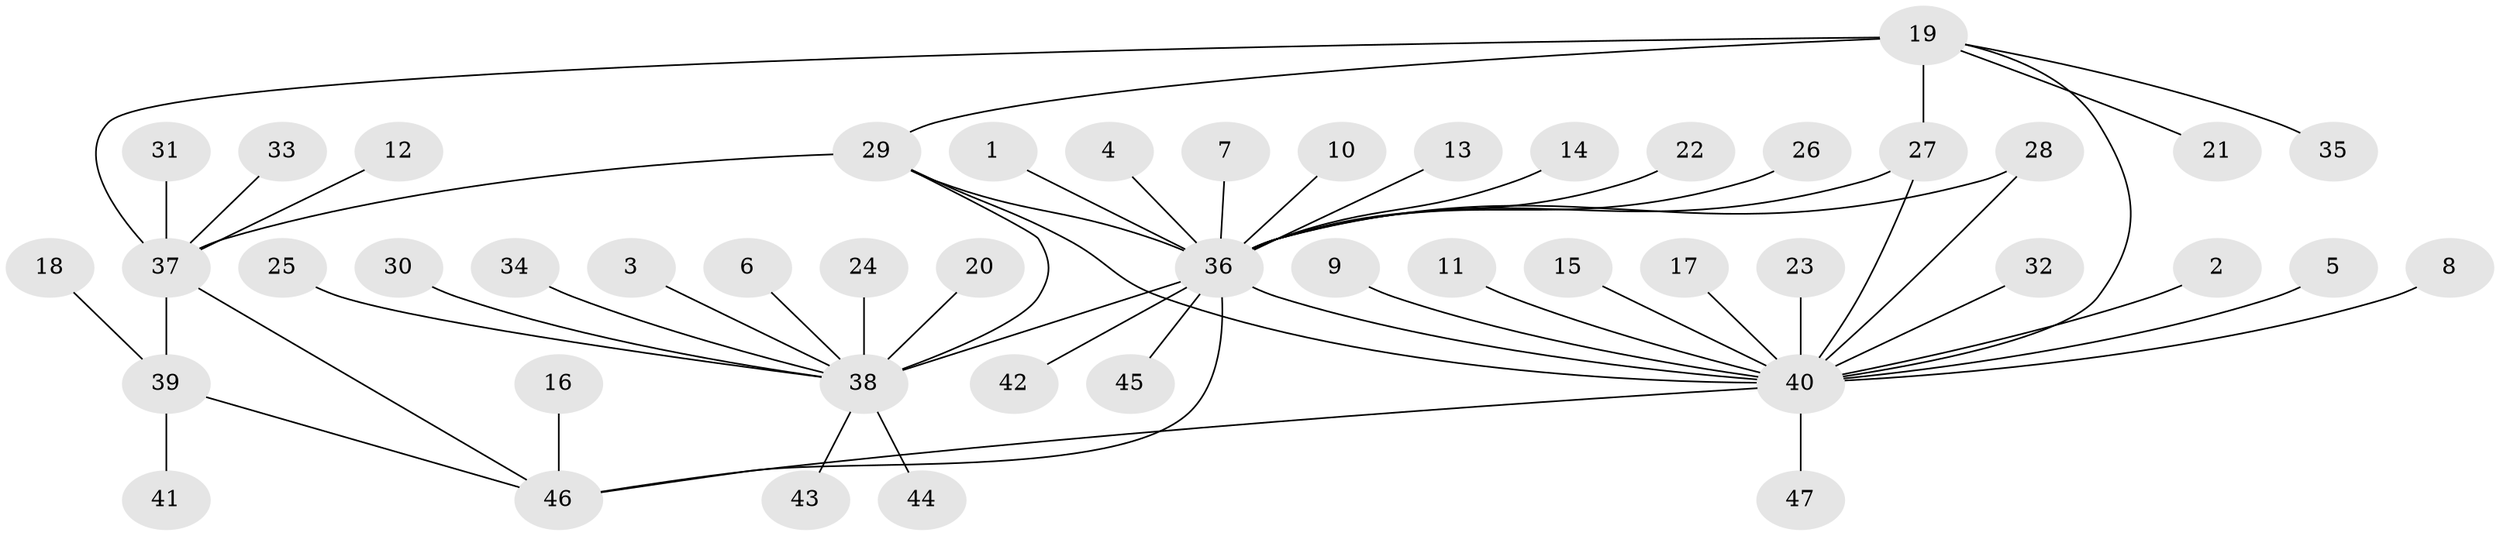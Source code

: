 // original degree distribution, {9: 0.05319148936170213, 14: 0.010638297872340425, 5: 0.010638297872340425, 4: 0.02127659574468085, 7: 0.031914893617021274, 6: 0.02127659574468085, 3: 0.07446808510638298, 13: 0.010638297872340425, 12: 0.010638297872340425, 8: 0.010638297872340425, 2: 0.13829787234042554, 1: 0.6063829787234043}
// Generated by graph-tools (version 1.1) at 2025/50/03/09/25 03:50:39]
// undirected, 47 vertices, 56 edges
graph export_dot {
graph [start="1"]
  node [color=gray90,style=filled];
  1;
  2;
  3;
  4;
  5;
  6;
  7;
  8;
  9;
  10;
  11;
  12;
  13;
  14;
  15;
  16;
  17;
  18;
  19;
  20;
  21;
  22;
  23;
  24;
  25;
  26;
  27;
  28;
  29;
  30;
  31;
  32;
  33;
  34;
  35;
  36;
  37;
  38;
  39;
  40;
  41;
  42;
  43;
  44;
  45;
  46;
  47;
  1 -- 36 [weight=3.0];
  2 -- 40 [weight=1.0];
  3 -- 38 [weight=1.0];
  4 -- 36 [weight=1.0];
  5 -- 40 [weight=1.0];
  6 -- 38 [weight=1.0];
  7 -- 36 [weight=1.0];
  8 -- 40 [weight=1.0];
  9 -- 40 [weight=1.0];
  10 -- 36 [weight=1.0];
  11 -- 40 [weight=1.0];
  12 -- 37 [weight=1.0];
  13 -- 36 [weight=1.0];
  14 -- 36 [weight=1.0];
  15 -- 40 [weight=1.0];
  16 -- 46 [weight=1.0];
  17 -- 40 [weight=1.0];
  18 -- 39 [weight=1.0];
  19 -- 21 [weight=1.0];
  19 -- 27 [weight=3.0];
  19 -- 29 [weight=2.0];
  19 -- 35 [weight=1.0];
  19 -- 37 [weight=1.0];
  19 -- 40 [weight=2.0];
  20 -- 38 [weight=1.0];
  22 -- 36 [weight=1.0];
  23 -- 40 [weight=1.0];
  24 -- 38 [weight=1.0];
  25 -- 38 [weight=1.0];
  26 -- 36 [weight=1.0];
  27 -- 36 [weight=1.0];
  27 -- 40 [weight=1.0];
  28 -- 36 [weight=1.0];
  28 -- 40 [weight=1.0];
  29 -- 36 [weight=1.0];
  29 -- 37 [weight=1.0];
  29 -- 38 [weight=3.0];
  29 -- 40 [weight=2.0];
  30 -- 38 [weight=1.0];
  31 -- 37 [weight=1.0];
  32 -- 40 [weight=1.0];
  33 -- 37 [weight=1.0];
  34 -- 38 [weight=1.0];
  36 -- 38 [weight=1.0];
  36 -- 40 [weight=1.0];
  36 -- 42 [weight=1.0];
  36 -- 45 [weight=1.0];
  36 -- 46 [weight=2.0];
  37 -- 39 [weight=2.0];
  37 -- 46 [weight=2.0];
  38 -- 43 [weight=1.0];
  38 -- 44 [weight=1.0];
  39 -- 41 [weight=1.0];
  39 -- 46 [weight=1.0];
  40 -- 46 [weight=1.0];
  40 -- 47 [weight=1.0];
}
